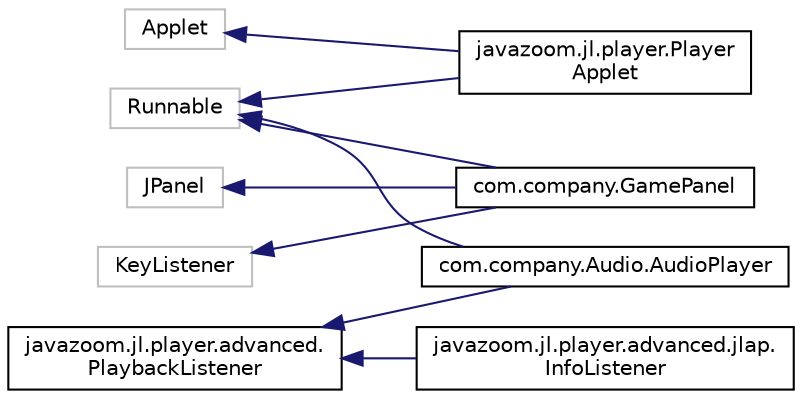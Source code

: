 digraph "Graphical Class Hierarchy"
{
 // LATEX_PDF_SIZE
  edge [fontname="Helvetica",fontsize="10",labelfontname="Helvetica",labelfontsize="10"];
  node [fontname="Helvetica",fontsize="10",shape=record];
  rankdir="LR";
  Node86 [label="Applet",height=0.2,width=0.4,color="grey75", fillcolor="white", style="filled",tooltip=" "];
  Node86 -> Node12 [dir="back",color="midnightblue",fontsize="10",style="solid",fontname="Helvetica"];
  Node12 [label="javazoom.jl.player.Player\lApplet",height=0.2,width=0.4,color="black", fillcolor="white", style="filled",URL="$classjavazoom_1_1jl_1_1player_1_1_player_applet.html",tooltip=" "];
  Node36 [label="JPanel",height=0.2,width=0.4,color="grey75", fillcolor="white", style="filled",tooltip=" "];
  Node36 -> Node11 [dir="back",color="midnightblue",fontsize="10",style="solid",fontname="Helvetica"];
  Node11 [label="com.company.GamePanel",height=0.2,width=0.4,color="black", fillcolor="white", style="filled",URL="$classcom_1_1company_1_1_game_panel.html",tooltip="Reprezinta continutul intregului joc si parametrii ferestrei."];
  Node35 [label="KeyListener",height=0.2,width=0.4,color="grey75", fillcolor="white", style="filled",tooltip=" "];
  Node35 -> Node11 [dir="back",color="midnightblue",fontsize="10",style="solid",fontname="Helvetica"];
  Node17 [label="javazoom.jl.player.advanced.\lPlaybackListener",height=0.2,width=0.4,color="black", fillcolor="white", style="filled",URL="$classjavazoom_1_1jl_1_1player_1_1advanced_1_1_playback_listener.html",tooltip=" "];
  Node17 -> Node0 [dir="back",color="midnightblue",fontsize="10",style="solid",fontname="Helvetica"];
  Node0 [label="com.company.Audio.AudioPlayer",height=0.2,width=0.4,color="black", fillcolor="white", style="filled",URL="$classcom_1_1company_1_1_audio_1_1_audio_player.html",tooltip="Clasa aceasta ne permite sa rulam continut audio in timpul rularii jocului Metodele acesteia constau ..."];
  Node17 -> Node18 [dir="back",color="midnightblue",fontsize="10",style="solid",fontname="Helvetica"];
  Node18 [label="javazoom.jl.player.advanced.jlap.\lInfoListener",height=0.2,width=0.4,color="black", fillcolor="white", style="filled",URL="$classjavazoom_1_1jl_1_1player_1_1advanced_1_1jlap_1_1_info_listener.html",tooltip=" "];
  Node9 [label="Runnable",height=0.2,width=0.4,color="grey75", fillcolor="white", style="filled",tooltip=" "];
  Node9 -> Node0 [dir="back",color="midnightblue",fontsize="10",style="solid",fontname="Helvetica"];
  Node9 -> Node11 [dir="back",color="midnightblue",fontsize="10",style="solid",fontname="Helvetica"];
  Node9 -> Node12 [dir="back",color="midnightblue",fontsize="10",style="solid",fontname="Helvetica"];
}
